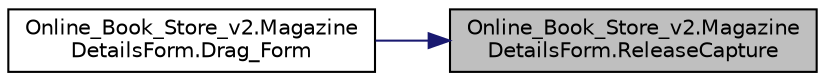 digraph "Online_Book_Store_v2.MagazineDetailsForm.ReleaseCapture"
{
 // LATEX_PDF_SIZE
  edge [fontname="Helvetica",fontsize="10",labelfontname="Helvetica",labelfontsize="10"];
  node [fontname="Helvetica",fontsize="10",shape=record];
  rankdir="RL";
  Node1 [label="Online_Book_Store_v2.Magazine\lDetailsForm.ReleaseCapture",height=0.2,width=0.4,color="black", fillcolor="grey75", style="filled", fontcolor="black",tooltip=" "];
  Node1 -> Node2 [dir="back",color="midnightblue",fontsize="10",style="solid",fontname="Helvetica"];
  Node2 [label="Online_Book_Store_v2.Magazine\lDetailsForm.Drag_Form",height=0.2,width=0.4,color="black", fillcolor="white", style="filled",URL="$class_online___book___store__v2_1_1_magazine_details_form.html#afb622e1c525206395ccb3782f40e241a",tooltip=" "];
}
